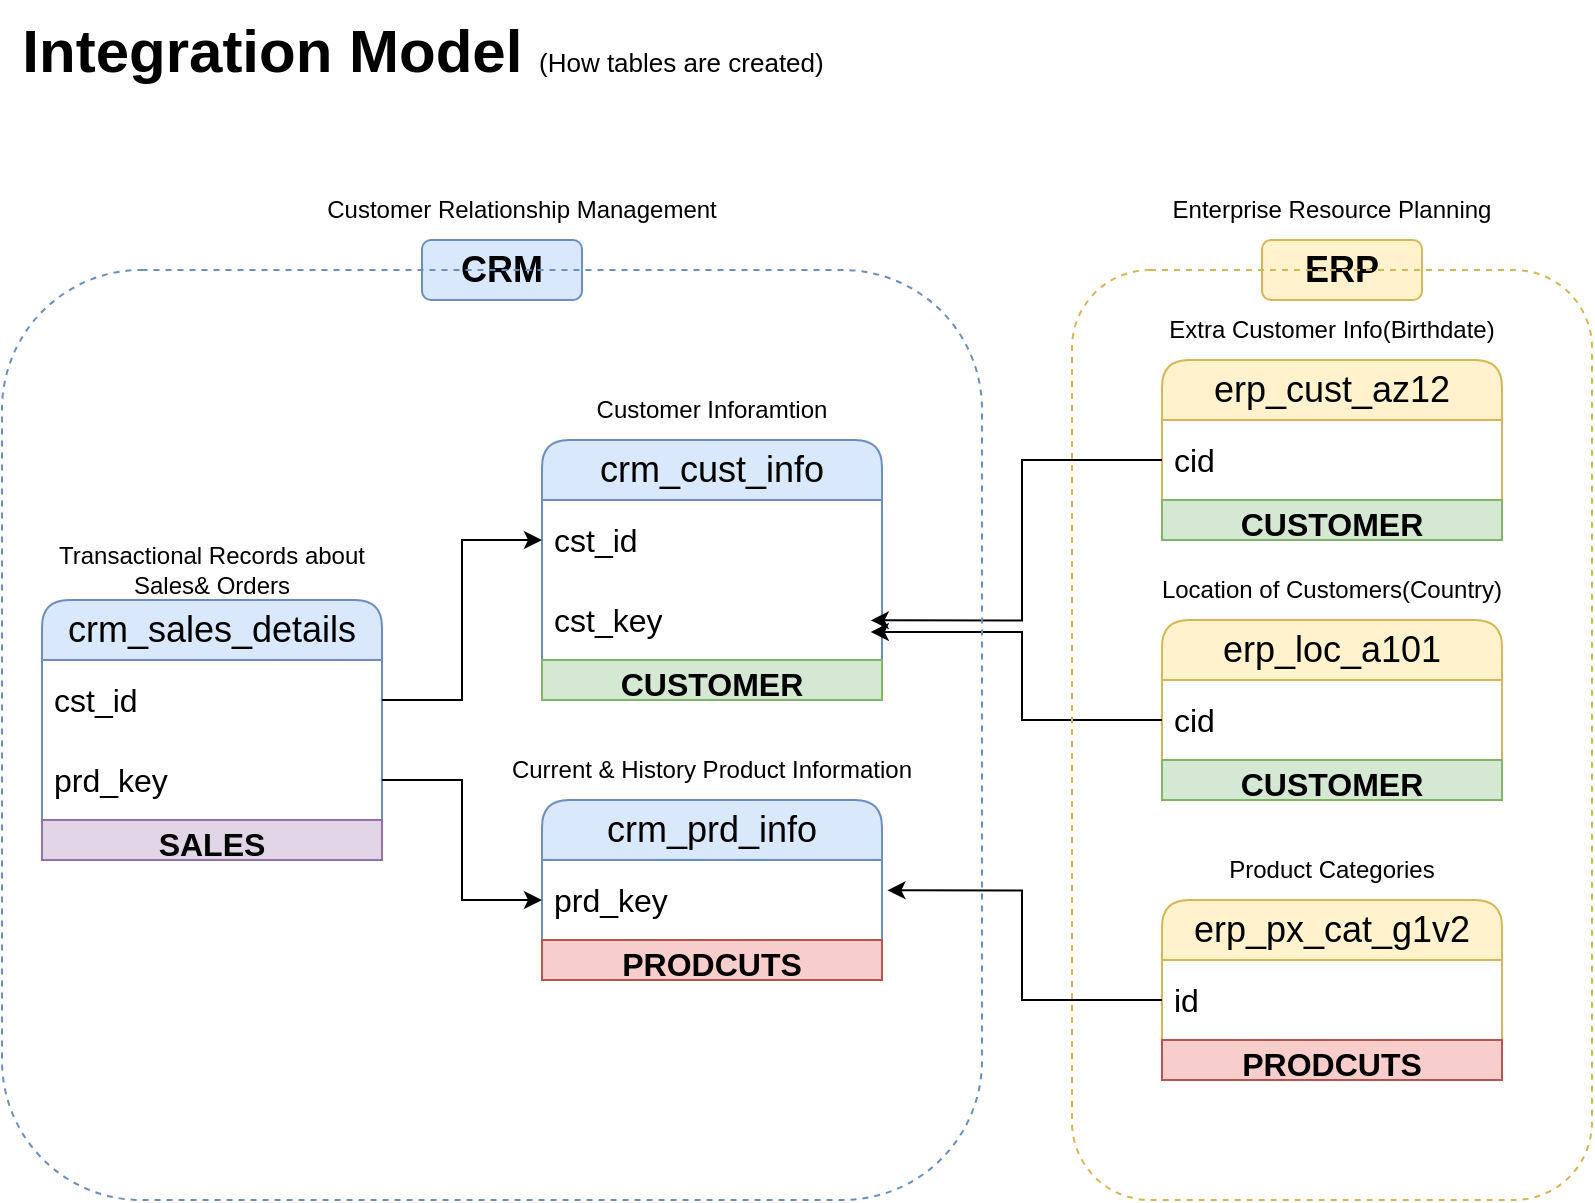 <mxfile version="26.2.2">
  <diagram name="Page-1" id="K_7uDyhjaJsHDs-t8bkp">
    <mxGraphModel dx="995" dy="749" grid="1" gridSize="10" guides="1" tooltips="1" connect="1" arrows="1" fold="1" page="1" pageScale="1" pageWidth="850" pageHeight="1100" math="0" shadow="0">
      <root>
        <mxCell id="0" />
        <mxCell id="1" parent="0" />
        <mxCell id="TFRjILqGKOdQbyt4Zj_U-1" value="crm_cust_info" style="swimlane;fontStyle=0;childLayout=stackLayout;horizontal=1;startSize=30;horizontalStack=0;resizeParent=1;resizeParentMax=0;resizeLast=0;collapsible=1;marginBottom=0;whiteSpace=wrap;html=1;rounded=1;fillColor=#dae8fc;strokeColor=#6c8ebf;fontSize=18;" parent="1" vertex="1">
          <mxGeometry x="290" y="260" width="170" height="130" as="geometry" />
        </mxCell>
        <mxCell id="TFRjILqGKOdQbyt4Zj_U-2" value="cst_id" style="text;align=left;verticalAlign=middle;spacingLeft=4;spacingRight=4;overflow=hidden;points=[[0,0.5],[1,0.5]];portConstraint=eastwest;rotatable=0;whiteSpace=wrap;html=1;rounded=1;fontSize=16;" parent="TFRjILqGKOdQbyt4Zj_U-1" vertex="1">
          <mxGeometry y="30" width="170" height="40" as="geometry" />
        </mxCell>
        <mxCell id="TFRjILqGKOdQbyt4Zj_U-19" value="cst_key" style="text;align=left;verticalAlign=middle;spacingLeft=4;spacingRight=4;overflow=hidden;points=[[0,0.5],[1,0.5]];portConstraint=eastwest;rotatable=0;whiteSpace=wrap;html=1;rounded=1;fontSize=16;" parent="TFRjILqGKOdQbyt4Zj_U-1" vertex="1">
          <mxGeometry y="70" width="170" height="40" as="geometry" />
        </mxCell>
        <mxCell id="BgGD-0N4BlXUwv1lQtAU-6" value="CUSTOMER" style="text;html=1;strokeColor=#82b366;fillColor=#d5e8d4;align=center;verticalAlign=middle;whiteSpace=wrap;overflow=hidden;fontSize=16;fontStyle=1" vertex="1" parent="TFRjILqGKOdQbyt4Zj_U-1">
          <mxGeometry y="110" width="170" height="20" as="geometry" />
        </mxCell>
        <mxCell id="TFRjILqGKOdQbyt4Zj_U-5" value="&lt;font style=&quot;&quot;&gt;&lt;span style=&quot;font-weight: bold; font-size: 30px;&quot;&gt;Integration Model&amp;nbsp;&lt;/span&gt;&lt;font style=&quot;font-size: 13px;&quot;&gt;(How tables are created)&lt;/font&gt;&lt;/font&gt;" style="text;html=1;align=center;verticalAlign=middle;resizable=0;points=[];autosize=1;strokeColor=none;fillColor=none;" parent="1" vertex="1">
          <mxGeometry x="20" y="40" width="420" height="50" as="geometry" />
        </mxCell>
        <mxCell id="TFRjILqGKOdQbyt4Zj_U-6" value="Customer Inforamtion" style="text;html=1;align=center;verticalAlign=middle;whiteSpace=wrap;rounded=0;fontSize=12;" parent="1" vertex="1">
          <mxGeometry x="290" y="230" width="170" height="30" as="geometry" />
        </mxCell>
        <mxCell id="TFRjILqGKOdQbyt4Zj_U-7" value="crm_prd_info" style="swimlane;fontStyle=0;childLayout=stackLayout;horizontal=1;startSize=30;horizontalStack=0;resizeParent=1;resizeParentMax=0;resizeLast=0;collapsible=1;marginBottom=0;whiteSpace=wrap;html=1;rounded=1;fillColor=#dae8fc;strokeColor=#6c8ebf;fontSize=18;" parent="1" vertex="1">
          <mxGeometry x="290" y="440" width="170" height="90" as="geometry" />
        </mxCell>
        <mxCell id="TFRjILqGKOdQbyt4Zj_U-8" value="prd_key" style="text;align=left;verticalAlign=middle;spacingLeft=4;spacingRight=4;overflow=hidden;points=[[0,0.5],[1,0.5]];portConstraint=eastwest;rotatable=0;whiteSpace=wrap;html=1;rounded=1;fontSize=16;" parent="TFRjILqGKOdQbyt4Zj_U-7" vertex="1">
          <mxGeometry y="30" width="170" height="40" as="geometry" />
        </mxCell>
        <mxCell id="BgGD-0N4BlXUwv1lQtAU-2" value="PRODCUTS" style="text;html=1;strokeColor=#b85450;fillColor=#f8cecc;align=center;verticalAlign=middle;whiteSpace=wrap;overflow=hidden;fontSize=16;fontStyle=1" vertex="1" parent="TFRjILqGKOdQbyt4Zj_U-7">
          <mxGeometry y="70" width="170" height="20" as="geometry" />
        </mxCell>
        <mxCell id="TFRjILqGKOdQbyt4Zj_U-9" value="Current &amp;amp; History Product Information" style="text;html=1;align=center;verticalAlign=middle;whiteSpace=wrap;rounded=0;fontSize=12;" parent="1" vertex="1">
          <mxGeometry x="270" y="410" width="210" height="30" as="geometry" />
        </mxCell>
        <mxCell id="TFRjILqGKOdQbyt4Zj_U-10" value="crm_sales_details" style="swimlane;fontStyle=0;childLayout=stackLayout;horizontal=1;startSize=30;horizontalStack=0;resizeParent=1;resizeParentMax=0;resizeLast=0;collapsible=1;marginBottom=0;whiteSpace=wrap;html=1;rounded=1;fillColor=#dae8fc;strokeColor=#6c8ebf;fontSize=18;" parent="1" vertex="1">
          <mxGeometry x="40" y="340" width="170" height="130" as="geometry" />
        </mxCell>
        <mxCell id="TFRjILqGKOdQbyt4Zj_U-11" value="cst_id" style="text;align=left;verticalAlign=middle;spacingLeft=4;spacingRight=4;overflow=hidden;points=[[0,0.5],[1,0.5]];portConstraint=eastwest;rotatable=0;whiteSpace=wrap;html=1;rounded=1;fontSize=16;" parent="TFRjILqGKOdQbyt4Zj_U-10" vertex="1">
          <mxGeometry y="30" width="170" height="40" as="geometry" />
        </mxCell>
        <mxCell id="TFRjILqGKOdQbyt4Zj_U-13" value="prd_key" style="text;align=left;verticalAlign=middle;spacingLeft=4;spacingRight=4;overflow=hidden;points=[[0,0.5],[1,0.5]];portConstraint=eastwest;rotatable=0;whiteSpace=wrap;html=1;rounded=1;fontSize=16;" parent="TFRjILqGKOdQbyt4Zj_U-10" vertex="1">
          <mxGeometry y="70" width="170" height="40" as="geometry" />
        </mxCell>
        <mxCell id="BgGD-0N4BlXUwv1lQtAU-7" value="SALES" style="text;html=1;strokeColor=#9673a6;fillColor=#e1d5e7;align=center;verticalAlign=middle;whiteSpace=wrap;overflow=hidden;fontSize=16;fontStyle=1" vertex="1" parent="TFRjILqGKOdQbyt4Zj_U-10">
          <mxGeometry y="110" width="170" height="20" as="geometry" />
        </mxCell>
        <mxCell id="TFRjILqGKOdQbyt4Zj_U-12" value="Transactional Records about Sales&amp;amp; Orders" style="text;html=1;align=center;verticalAlign=middle;whiteSpace=wrap;rounded=0;fontSize=12;" parent="1" vertex="1">
          <mxGeometry x="40" y="310" width="170" height="30" as="geometry" />
        </mxCell>
        <mxCell id="TFRjILqGKOdQbyt4Zj_U-14" style="edgeStyle=orthogonalEdgeStyle;rounded=0;orthogonalLoop=1;jettySize=auto;html=1;entryX=0;entryY=0.5;entryDx=0;entryDy=0;" parent="1" source="TFRjILqGKOdQbyt4Zj_U-11" target="TFRjILqGKOdQbyt4Zj_U-2" edge="1">
          <mxGeometry relative="1" as="geometry" />
        </mxCell>
        <mxCell id="TFRjILqGKOdQbyt4Zj_U-15" style="edgeStyle=orthogonalEdgeStyle;rounded=0;orthogonalLoop=1;jettySize=auto;html=1;entryX=0;entryY=0.5;entryDx=0;entryDy=0;" parent="1" source="TFRjILqGKOdQbyt4Zj_U-13" target="TFRjILqGKOdQbyt4Zj_U-8" edge="1">
          <mxGeometry relative="1" as="geometry" />
        </mxCell>
        <mxCell id="TFRjILqGKOdQbyt4Zj_U-16" value="erp_cust_az12" style="swimlane;fontStyle=0;childLayout=stackLayout;horizontal=1;startSize=30;horizontalStack=0;resizeParent=1;resizeParentMax=0;resizeLast=0;collapsible=1;marginBottom=0;whiteSpace=wrap;html=1;rounded=1;fillColor=#fff2cc;strokeColor=#d6b656;fontSize=18;" parent="1" vertex="1">
          <mxGeometry x="600" y="220" width="170" height="90" as="geometry" />
        </mxCell>
        <mxCell id="TFRjILqGKOdQbyt4Zj_U-17" value="cid" style="text;align=left;verticalAlign=middle;spacingLeft=4;spacingRight=4;overflow=hidden;points=[[0,0.5],[1,0.5]];portConstraint=eastwest;rotatable=0;whiteSpace=wrap;html=1;rounded=1;fontSize=16;" parent="TFRjILqGKOdQbyt4Zj_U-16" vertex="1">
          <mxGeometry y="30" width="170" height="40" as="geometry" />
        </mxCell>
        <mxCell id="BgGD-0N4BlXUwv1lQtAU-4" value="CUSTOMER" style="text;html=1;strokeColor=#82b366;fillColor=#d5e8d4;align=center;verticalAlign=middle;whiteSpace=wrap;overflow=hidden;fontSize=16;fontStyle=1" vertex="1" parent="TFRjILqGKOdQbyt4Zj_U-16">
          <mxGeometry y="70" width="170" height="20" as="geometry" />
        </mxCell>
        <mxCell id="TFRjILqGKOdQbyt4Zj_U-18" value="Extra Customer Info(Birthdate&lt;span style=&quot;background-color: transparent; color: light-dark(rgb(0, 0, 0), rgb(255, 255, 255));&quot;&gt;)&lt;/span&gt;" style="text;html=1;align=center;verticalAlign=middle;whiteSpace=wrap;rounded=0;fontSize=12;" parent="1" vertex="1">
          <mxGeometry x="580" y="190" width="210" height="30" as="geometry" />
        </mxCell>
        <mxCell id="TFRjILqGKOdQbyt4Zj_U-21" value="erp_loc_a101" style="swimlane;fontStyle=0;childLayout=stackLayout;horizontal=1;startSize=30;horizontalStack=0;resizeParent=1;resizeParentMax=0;resizeLast=0;collapsible=1;marginBottom=0;whiteSpace=wrap;html=1;rounded=1;fillColor=#fff2cc;strokeColor=#d6b656;fontSize=18;" parent="1" vertex="1">
          <mxGeometry x="600" y="350" width="170" height="90" as="geometry" />
        </mxCell>
        <mxCell id="TFRjILqGKOdQbyt4Zj_U-22" value="cid" style="text;align=left;verticalAlign=middle;spacingLeft=4;spacingRight=4;overflow=hidden;points=[[0,0.5],[1,0.5]];portConstraint=eastwest;rotatable=0;whiteSpace=wrap;html=1;rounded=1;fontSize=16;" parent="TFRjILqGKOdQbyt4Zj_U-21" vertex="1">
          <mxGeometry y="30" width="170" height="40" as="geometry" />
        </mxCell>
        <mxCell id="BgGD-0N4BlXUwv1lQtAU-3" value="CUSTOMER" style="text;html=1;strokeColor=#82b366;fillColor=#d5e8d4;align=center;verticalAlign=middle;whiteSpace=wrap;overflow=hidden;fontSize=16;fontStyle=1" vertex="1" parent="TFRjILqGKOdQbyt4Zj_U-21">
          <mxGeometry y="70" width="170" height="20" as="geometry" />
        </mxCell>
        <mxCell id="TFRjILqGKOdQbyt4Zj_U-23" value="Location of Customers(Country)" style="text;html=1;align=center;verticalAlign=middle;whiteSpace=wrap;rounded=0;fontSize=12;" parent="1" vertex="1">
          <mxGeometry x="580" y="320" width="210" height="30" as="geometry" />
        </mxCell>
        <mxCell id="TFRjILqGKOdQbyt4Zj_U-30" style="edgeStyle=orthogonalEdgeStyle;rounded=0;orthogonalLoop=1;jettySize=auto;html=1;entryX=0.967;entryY=0.504;entryDx=0;entryDy=0;entryPerimeter=0;" parent="1" source="TFRjILqGKOdQbyt4Zj_U-17" target="TFRjILqGKOdQbyt4Zj_U-19" edge="1">
          <mxGeometry relative="1" as="geometry" />
        </mxCell>
        <mxCell id="TFRjILqGKOdQbyt4Zj_U-31" style="edgeStyle=orthogonalEdgeStyle;rounded=0;orthogonalLoop=1;jettySize=auto;html=1;entryX=0.967;entryY=0.65;entryDx=0;entryDy=0;entryPerimeter=0;" parent="1" source="TFRjILqGKOdQbyt4Zj_U-22" target="TFRjILqGKOdQbyt4Zj_U-19" edge="1">
          <mxGeometry relative="1" as="geometry" />
        </mxCell>
        <mxCell id="TFRjILqGKOdQbyt4Zj_U-32" value="erp_px_cat_g1v2" style="swimlane;fontStyle=0;childLayout=stackLayout;horizontal=1;startSize=30;horizontalStack=0;resizeParent=1;resizeParentMax=0;resizeLast=0;collapsible=1;marginBottom=0;whiteSpace=wrap;html=1;rounded=1;fillColor=#fff2cc;strokeColor=#d6b656;fontSize=18;" parent="1" vertex="1">
          <mxGeometry x="600" y="490" width="170" height="90" as="geometry" />
        </mxCell>
        <mxCell id="TFRjILqGKOdQbyt4Zj_U-33" value="id" style="text;align=left;verticalAlign=middle;spacingLeft=4;spacingRight=4;overflow=hidden;points=[[0,0.5],[1,0.5]];portConstraint=eastwest;rotatable=0;whiteSpace=wrap;html=1;rounded=1;fontSize=16;" parent="TFRjILqGKOdQbyt4Zj_U-32" vertex="1">
          <mxGeometry y="30" width="170" height="40" as="geometry" />
        </mxCell>
        <mxCell id="BgGD-0N4BlXUwv1lQtAU-1" value="PRODCUTS" style="text;html=1;strokeColor=#b85450;fillColor=#f8cecc;align=center;verticalAlign=middle;whiteSpace=wrap;overflow=hidden;fontSize=16;fontStyle=1" vertex="1" parent="TFRjILqGKOdQbyt4Zj_U-32">
          <mxGeometry y="70" width="170" height="20" as="geometry" />
        </mxCell>
        <mxCell id="TFRjILqGKOdQbyt4Zj_U-34" value="Product Categories" style="text;html=1;align=center;verticalAlign=middle;whiteSpace=wrap;rounded=0;fontSize=12;" parent="1" vertex="1">
          <mxGeometry x="580" y="460" width="210" height="30" as="geometry" />
        </mxCell>
        <mxCell id="TFRjILqGKOdQbyt4Zj_U-35" style="edgeStyle=orthogonalEdgeStyle;rounded=0;orthogonalLoop=1;jettySize=auto;html=1;entryX=1.016;entryY=0.379;entryDx=0;entryDy=0;entryPerimeter=0;" parent="1" source="TFRjILqGKOdQbyt4Zj_U-33" target="TFRjILqGKOdQbyt4Zj_U-8" edge="1">
          <mxGeometry relative="1" as="geometry" />
        </mxCell>
        <mxCell id="TFRjILqGKOdQbyt4Zj_U-37" value="CRM" style="rounded=1;whiteSpace=wrap;html=1;fontSize=18;fontStyle=1;fillColor=#dae8fc;strokeColor=#6c8ebf;" parent="1" vertex="1">
          <mxGeometry x="230" y="160" width="80" height="30" as="geometry" />
        </mxCell>
        <mxCell id="TFRjILqGKOdQbyt4Zj_U-40" value="ERP" style="rounded=1;whiteSpace=wrap;html=1;fontSize=18;fontStyle=1;fillColor=#fff2cc;strokeColor=#d6b656;" parent="1" vertex="1">
          <mxGeometry x="650" y="160" width="80" height="30" as="geometry" />
        </mxCell>
        <mxCell id="TFRjILqGKOdQbyt4Zj_U-42" value="Enterprise Resource Planning" style="text;html=1;align=center;verticalAlign=middle;whiteSpace=wrap;rounded=0;" parent="1" vertex="1">
          <mxGeometry x="575" y="130" width="220" height="30" as="geometry" />
        </mxCell>
        <mxCell id="TFRjILqGKOdQbyt4Zj_U-43" value="Customer Relationship Management" style="text;html=1;align=center;verticalAlign=middle;whiteSpace=wrap;rounded=0;" parent="1" vertex="1">
          <mxGeometry x="170" y="130" width="220" height="30" as="geometry" />
        </mxCell>
        <mxCell id="BgGD-0N4BlXUwv1lQtAU-8" value="" style="rounded=1;whiteSpace=wrap;html=1;fillColor=none;dashed=1;strokeColor=#6c8ebf;" vertex="1" parent="1">
          <mxGeometry x="20" y="175" width="490" height="465" as="geometry" />
        </mxCell>
        <mxCell id="BgGD-0N4BlXUwv1lQtAU-9" value="" style="rounded=1;whiteSpace=wrap;html=1;fillColor=none;dashed=1;strokeColor=#d6b656;" vertex="1" parent="1">
          <mxGeometry x="555" y="175" width="260" height="465" as="geometry" />
        </mxCell>
      </root>
    </mxGraphModel>
  </diagram>
</mxfile>
